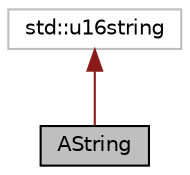 digraph "AString"
{
 // LATEX_PDF_SIZE
  edge [fontname="Helvetica",fontsize="10",labelfontname="Helvetica",labelfontsize="10"];
  node [fontname="Helvetica",fontsize="10",shape=record];
  Node1 [label="AString",height=0.2,width=0.4,color="black", fillcolor="grey75", style="filled", fontcolor="black",tooltip="Represents a Unicode character string."];
  Node2 -> Node1 [dir="back",color="firebrick4",fontsize="10",style="solid",fontname="Helvetica"];
  Node2 [label="std::u16string",height=0.2,width=0.4,color="grey75", fillcolor="white", style="filled",tooltip=" "];
}
